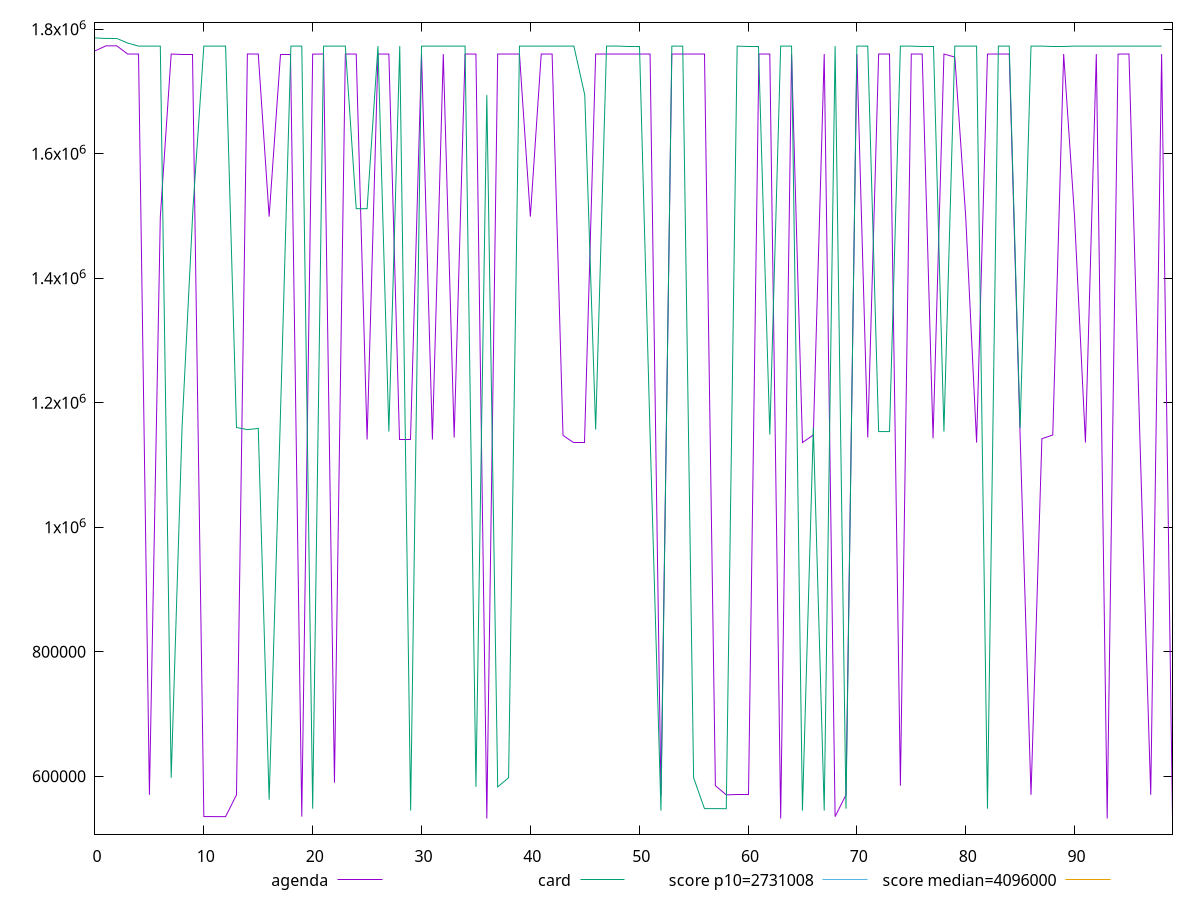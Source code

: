 reset

$agenda <<EOF
0 1765333
1 1773420
2 1773408
3 1760245
4 1760262
5 570145
6 1498387
7 1760283
8 1760277
9 1760277
10 535200
11 535177
12 535152
13 570109
14 1760359
15 1760262
16 1499108
17 1760302
18 1760301
19 535177
20 1760194
21 1760256
22 589679
23 1760267
24 1760265
25 1140936
26 1760271
27 1760332
28 1140959
29 1140958
30 1760323
31 1140964
32 1760257
33 1144156
34 1760285
35 1760225
36 532095
37 1760268
38 1760256
39 1760297
40 1499115
41 1760232
42 1760263
43 1147566
44 1136107
45 1136107
46 1760275
47 1760244
48 1760238
49 1760331
50 1760259
51 1760274
52 570149
53 1760287
54 1760278
55 1760244
56 1760275
57 584825
58 570114
59 570109
60 570104
61 1760277
62 1760246
63 532096
64 1760276
65 1136085
66 1148241
67 1760298
68 535146
69 570090
70 1760300
71 1144192
72 1760256
73 1760290
74 584841
75 1760246
76 1760265
77 1142942
78 1760265
79 1755415
80 1499113
81 1136093
82 1760259
83 1760238
84 1760254
85 1146786
86 570102
87 1142148
88 1148307
89 1760308
90 1499112
91 1136116
92 1760238
93 532092
94 1760224
95 1760250
96 1146011
97 570129
98 1760255
99 532107
EOF

$card <<EOF
0 1786188
1 1785292
2 1785280
3 1777916
4 1773013
5 1773032
6 1773062
7 597590
8 1161028
9 1511871
10 1773011
11 1773085
12 1773051
13 1160327
14 1156898
15 1158788
16 562198
17 1156860
18 1773032
19 1773046
20 547941
21 1773050
22 1772984
23 1773064
24 1511857
25 1511841
26 1773033
27 1153729
28 1773033
29 544874
30 1773077
31 1773027
32 1773041
33 1773027
34 1773038
35 582872
36 1694373
37 582899
38 597634
39 1773035
40 1773076
41 1773059
42 1773046
43 1773063
44 1773086
45 1694371
46 1156923
47 1773046
48 1773099
49 1773042
50 1773042
51 1148864
52 544891
53 1773069
54 1773048
55 597571
56 547955
57 547937
58 547911
59 1773021
60 1773116
61 1773116
62 1148873
63 1773086
64 1773037
65 544923
66 1160327
67 544904
68 1773028
69 547922
70 1773060
71 1773042
72 1153759
73 1153741
74 1773048
75 1773018
76 1773067
77 1773062
78 1153733
79 1773083
80 1773061
81 1773024
82 547935
83 1773048
84 1773031
85 1159598
86 1773043
87 1773037
88 1773063
89 1773062
90 1773042
91 1773053
92 1773029
93 1773005
94 1773044
95 1773025
96 1773061
97 1773050
98 1773062
EOF

set key outside below
set xrange [0:99]
set yrange [507010.08:1811269.92]
set trange [507010.08:1811269.92]
set terminal svg size 640, 520 enhanced background rgb 'white'
set output "reports/report_00027_2021-02-24T12-40-31.850Z/total-byte-weight/comparison/line/1_vs_2.svg"

plot $agenda title "agenda" with line, \
     $card title "card" with line, \
     2731008 title "score p10=2731008", \
     4096000 title "score median=4096000"

reset
